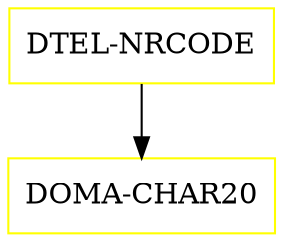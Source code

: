 digraph G {
  "DTEL-NRCODE" [shape=box,color=yellow];
  "DOMA-CHAR20" [shape=box,color=yellow,URL="./DOMA_CHAR20.html"];
  "DTEL-NRCODE" -> "DOMA-CHAR20";
}
